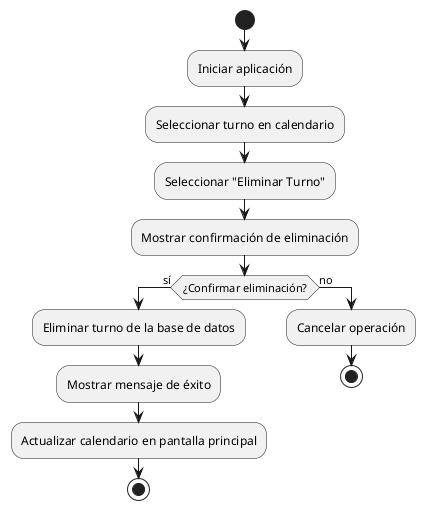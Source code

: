 
@startuml
start

:Iniciar aplicación;
:Seleccionar turno en calendario;
:Seleccionar "Eliminar Turno";

:Mostrar confirmación de eliminación;

if (¿Confirmar eliminación?) then (sí)
    :Eliminar turno de la base de datos;
    :Mostrar mensaje de éxito;
    :Actualizar calendario en pantalla principal;
    stop
else (no)
    :Cancelar operación;
    stop
endif

@enduml